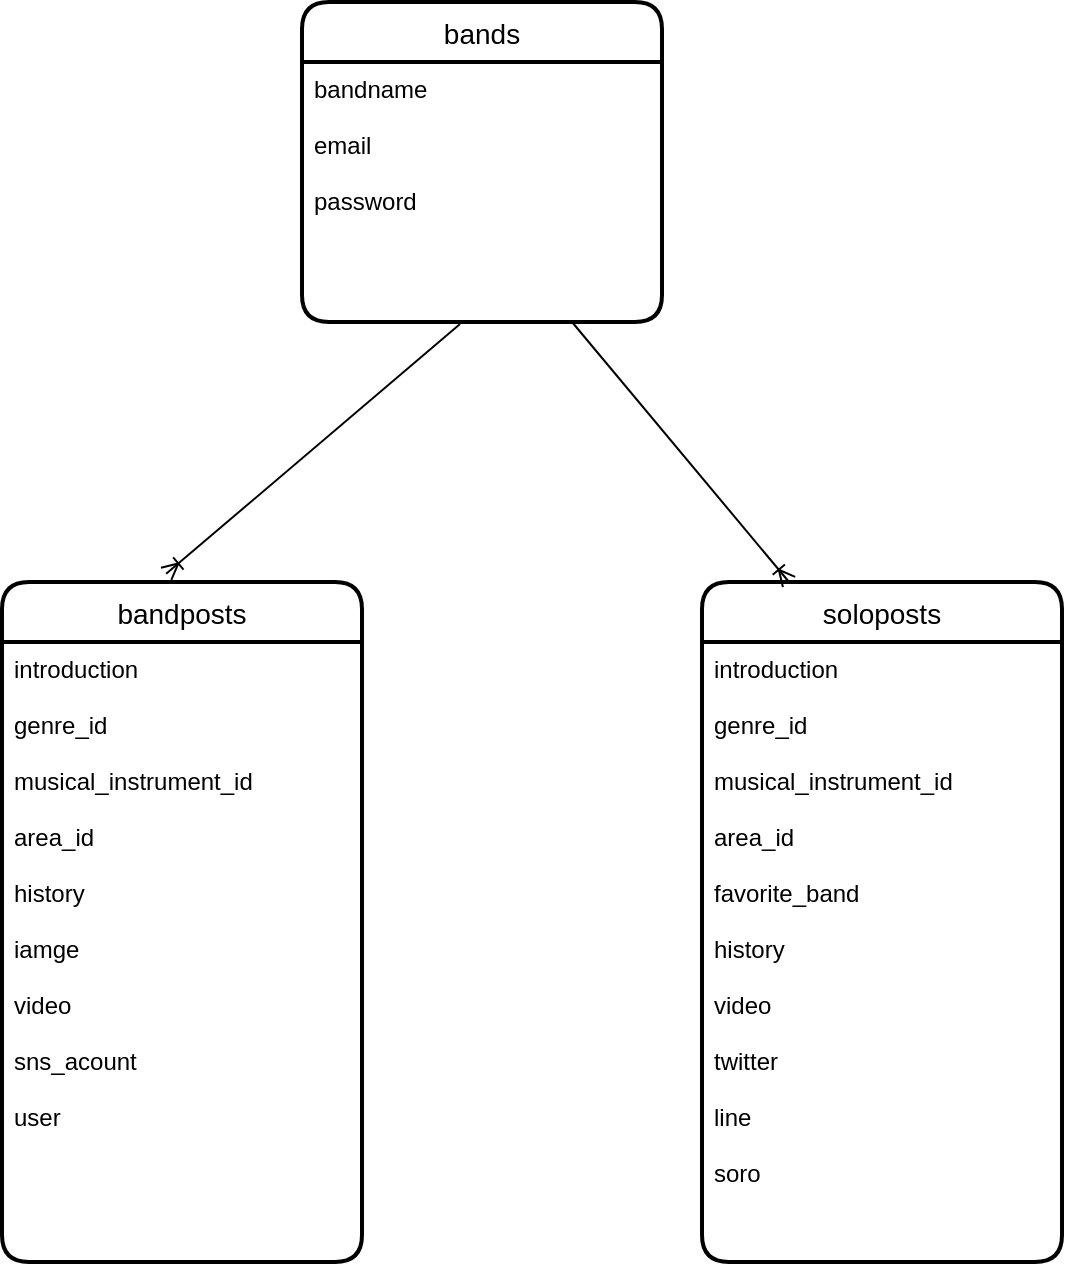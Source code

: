 <mxfile version="14.2.4" type="embed">
    <diagram id="oxVcdex2wbHXe7DcOlJN" name="ページ1">
        <mxGraphModel dx="728" dy="680" grid="1" gridSize="10" guides="1" tooltips="1" connect="1" arrows="1" fold="1" page="1" pageScale="1" pageWidth="850" pageHeight="1100" math="0" shadow="0">
            <root>
                <mxCell id="0"/>
                <mxCell id="1" parent="0"/>
                <mxCell id="2" value="bands" style="swimlane;childLayout=stackLayout;horizontal=1;startSize=30;horizontalStack=0;rounded=1;fontSize=14;fontStyle=0;strokeWidth=2;resizeParent=0;resizeLast=1;shadow=0;dashed=0;align=center;" parent="1" vertex="1">
                    <mxGeometry x="250" y="140" width="180" height="160" as="geometry"/>
                </mxCell>
                <mxCell id="3" value="bandname&#10;&#10;email&#10;&#10;password&#10;&#10;" style="align=left;strokeColor=none;fillColor=none;spacingLeft=4;fontSize=12;verticalAlign=top;resizable=0;rotatable=0;part=1;" parent="2" vertex="1">
                    <mxGeometry y="30" width="180" height="130" as="geometry"/>
                </mxCell>
                <mxCell id="9" value="bandposts" style="swimlane;childLayout=stackLayout;horizontal=1;startSize=30;horizontalStack=0;rounded=1;fontSize=14;fontStyle=0;strokeWidth=2;resizeParent=0;resizeLast=1;shadow=0;dashed=0;align=center;" parent="1" vertex="1">
                    <mxGeometry x="100" y="430" width="180" height="340" as="geometry"/>
                </mxCell>
                <mxCell id="10" value="introduction&#10;&#10;genre_id&#10;&#10;musical_instrument_id&#10;&#10;area_id&#10;&#10;history&#10;&#10;iamge&#10;&#10;video&#10;&#10;sns_acount&#10;&#10;user" style="align=left;strokeColor=none;fillColor=none;spacingLeft=4;fontSize=12;verticalAlign=top;resizable=0;rotatable=0;part=1;" parent="9" vertex="1">
                    <mxGeometry y="30" width="180" height="310" as="geometry"/>
                </mxCell>
                <mxCell id="11" value="soloposts" style="swimlane;childLayout=stackLayout;horizontal=1;startSize=30;horizontalStack=0;rounded=1;fontSize=14;fontStyle=0;strokeWidth=2;resizeParent=0;resizeLast=1;shadow=0;dashed=0;align=center;" parent="1" vertex="1">
                    <mxGeometry x="450" y="430" width="180" height="340" as="geometry"/>
                </mxCell>
                <mxCell id="12" value="introduction&#10;&#10;genre_id&#10;&#10;musical_instrument_id&#10;&#10;area_id&#10;&#10;favorite_band&#10;&#10;history&#10;&#10;video&#10;&#10;twitter&#10;&#10;line&#10;&#10;soro" style="align=left;strokeColor=none;fillColor=none;spacingLeft=4;fontSize=12;verticalAlign=top;resizable=0;rotatable=0;part=1;" parent="11" vertex="1">
                    <mxGeometry y="30" width="180" height="310" as="geometry"/>
                </mxCell>
                <mxCell id="14" value="" style="fontSize=12;html=1;endArrow=ERoneToMany;exitX=0.439;exitY=1.008;exitDx=0;exitDy=0;exitPerimeter=0;entryX=0.456;entryY=-0.012;entryDx=0;entryDy=0;entryPerimeter=0;" parent="1" source="3" target="9" edge="1">
                    <mxGeometry width="100" height="100" relative="1" as="geometry">
                        <mxPoint x="180" y="310" as="sourcePoint"/>
                        <mxPoint x="180" y="420" as="targetPoint"/>
                    </mxGeometry>
                </mxCell>
                <mxCell id="16" value="" style="fontSize=12;html=1;endArrow=ERoneToMany;exitX=0.75;exitY=1;exitDx=0;exitDy=0;" parent="1" edge="1" source="3">
                    <mxGeometry width="100" height="100" relative="1" as="geometry">
                        <mxPoint x="490" y="305" as="sourcePoint"/>
                        <mxPoint x="493.53" y="430" as="targetPoint"/>
                    </mxGeometry>
                </mxCell>
            </root>
        </mxGraphModel>
    </diagram>
</mxfile>